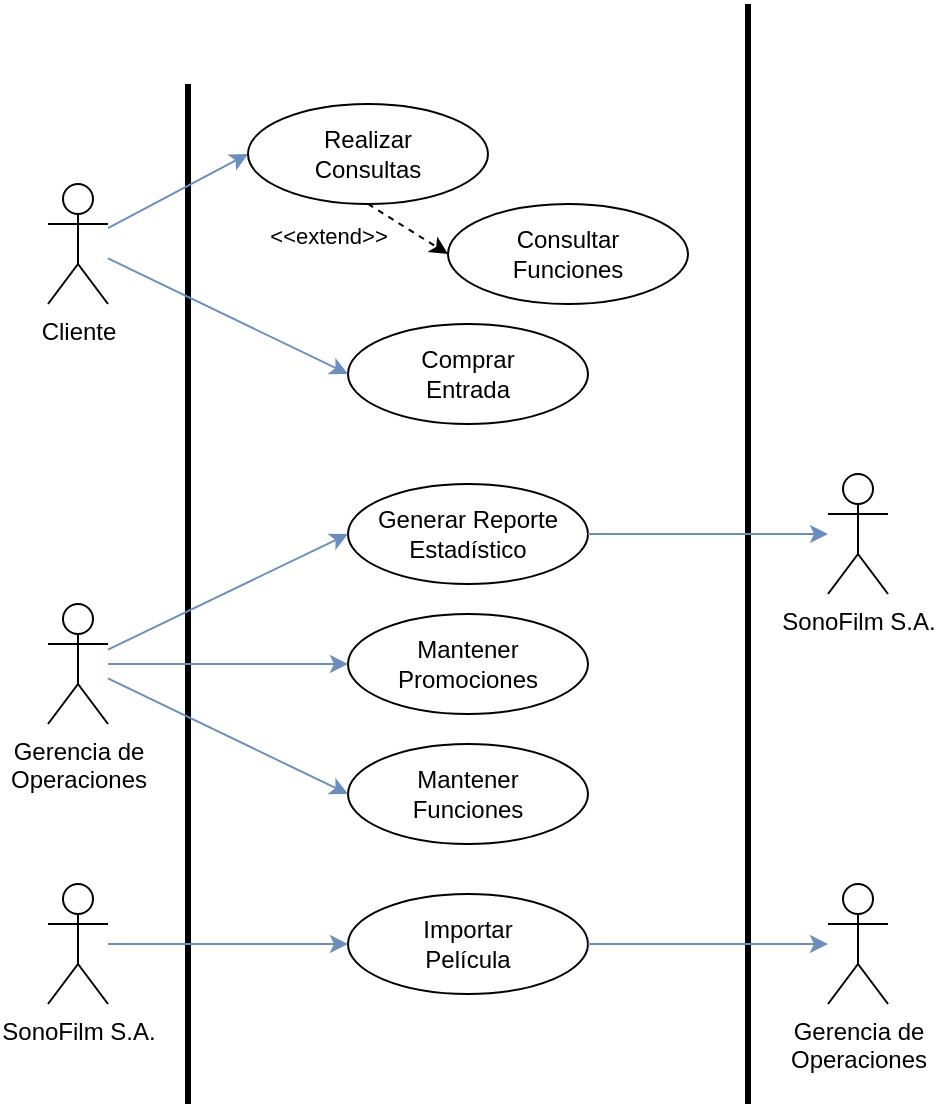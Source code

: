 <mxfile version="14.4.4" type="device"><diagram id="zngwCTSnNqY8AsrBJGvs" name="Page-1"><mxGraphModel dx="1528" dy="718" grid="1" gridSize="10" guides="1" tooltips="1" connect="1" arrows="1" fold="1" page="1" pageScale="1" pageWidth="850" pageHeight="1100" math="0" shadow="0"><root><mxCell id="0"/><mxCell id="1" parent="0"/><mxCell id="RLjeAVOQxVMwUplg_oB_-1" value="" style="endArrow=none;html=1;strokeWidth=3;" parent="1" edge="1"><mxGeometry width="50" height="50" relative="1" as="geometry"><mxPoint x="160" y="690" as="sourcePoint"/><mxPoint x="160" y="180" as="targetPoint"/></mxGeometry></mxCell><mxCell id="RLjeAVOQxVMwUplg_oB_-2" value="" style="endArrow=none;html=1;strokeWidth=3;" parent="1" edge="1"><mxGeometry width="50" height="50" relative="1" as="geometry"><mxPoint x="440" y="690" as="sourcePoint"/><mxPoint x="440" y="140" as="targetPoint"/></mxGeometry></mxCell><mxCell id="FO03GXQRDB308TkfoNal-1" value="Mantener Promociones" style="ellipse;whiteSpace=wrap;html=1;strokeWidth=1;fontSize=12;" vertex="1" parent="1"><mxGeometry x="240" y="445" width="120" height="50" as="geometry"/></mxCell><mxCell id="FO03GXQRDB308TkfoNal-2" value="Mantener&lt;br&gt;Funciones" style="ellipse;whiteSpace=wrap;html=1;strokeWidth=1;fontSize=12;" vertex="1" parent="1"><mxGeometry x="240" y="510" width="120" height="50" as="geometry"/></mxCell><mxCell id="FO03GXQRDB308TkfoNal-3" value="Importar&lt;br&gt;Película" style="ellipse;whiteSpace=wrap;html=1;strokeWidth=1;fontSize=12;" vertex="1" parent="1"><mxGeometry x="240" y="585" width="120" height="50" as="geometry"/></mxCell><mxCell id="FO03GXQRDB308TkfoNal-8" value="Gerencia de&lt;br&gt;Operaciones" style="shape=umlActor;verticalLabelPosition=bottom;verticalAlign=top;html=1;outlineConnect=0;" vertex="1" parent="1"><mxGeometry x="90" y="440" width="30" height="60" as="geometry"/></mxCell><mxCell id="FO03GXQRDB308TkfoNal-9" value="" style="endArrow=classic;html=1;strokeWidth=1;fontSize=14;fillColor=#dae8fc;strokeColor=#6c8ebf;entryX=0;entryY=0.5;entryDx=0;entryDy=0;" edge="1" parent="1" source="FO03GXQRDB308TkfoNal-8" target="FO03GXQRDB308TkfoNal-1"><mxGeometry width="50" height="50" relative="1" as="geometry"><mxPoint x="140" y="545.002" as="sourcePoint"/><mxPoint x="220.0" y="528.16" as="targetPoint"/></mxGeometry></mxCell><mxCell id="FO03GXQRDB308TkfoNal-10" value="" style="endArrow=classic;html=1;strokeWidth=1;fontSize=14;fillColor=#dae8fc;strokeColor=#6c8ebf;entryX=0;entryY=0.5;entryDx=0;entryDy=0;" edge="1" parent="1" source="FO03GXQRDB308TkfoNal-8" target="FO03GXQRDB308TkfoNal-2"><mxGeometry width="50" height="50" relative="1" as="geometry"><mxPoint x="130" y="548.4" as="sourcePoint"/><mxPoint x="240" y="500" as="targetPoint"/></mxGeometry></mxCell><mxCell id="FO03GXQRDB308TkfoNal-11" value="" style="endArrow=classic;html=1;strokeWidth=1;fontSize=14;fillColor=#dae8fc;strokeColor=#6c8ebf;entryX=0;entryY=0.5;entryDx=0;entryDy=0;" edge="1" parent="1" source="FO03GXQRDB308TkfoNal-23" target="FO03GXQRDB308TkfoNal-3"><mxGeometry width="50" height="50" relative="1" as="geometry"><mxPoint x="140" y="610" as="sourcePoint"/><mxPoint x="250" y="510" as="targetPoint"/></mxGeometry></mxCell><mxCell id="FO03GXQRDB308TkfoNal-16" value="Comprar&lt;br&gt;Entrada" style="ellipse;whiteSpace=wrap;html=1;strokeWidth=1;fontSize=12;" vertex="1" parent="1"><mxGeometry x="240" y="300" width="120" height="50" as="geometry"/></mxCell><mxCell id="FO03GXQRDB308TkfoNal-17" value="Generar Reporte Estadístico" style="ellipse;whiteSpace=wrap;html=1;strokeWidth=1;fontSize=12;" vertex="1" parent="1"><mxGeometry x="240" y="380" width="120" height="50" as="geometry"/></mxCell><mxCell id="FO03GXQRDB308TkfoNal-19" value="" style="endArrow=classic;html=1;strokeWidth=1;fontSize=14;fillColor=#dae8fc;strokeColor=#6c8ebf;entryX=0;entryY=0.5;entryDx=0;entryDy=0;" edge="1" parent="1" source="FO03GXQRDB308TkfoNal-31" target="FO03GXQRDB308TkfoNal-16"><mxGeometry width="50" height="50" relative="1" as="geometry"><mxPoint x="120" y="310" as="sourcePoint"/><mxPoint x="240" y="220" as="targetPoint"/></mxGeometry></mxCell><mxCell id="FO03GXQRDB308TkfoNal-21" value="" style="endArrow=classic;html=1;strokeWidth=1;fontSize=14;fillColor=#dae8fc;strokeColor=#6c8ebf;entryX=0;entryY=0.5;entryDx=0;entryDy=0;" edge="1" parent="1" source="FO03GXQRDB308TkfoNal-8" target="FO03GXQRDB308TkfoNal-17"><mxGeometry width="50" height="50" relative="1" as="geometry"><mxPoint x="140" y="195" as="sourcePoint"/><mxPoint x="250" y="195" as="targetPoint"/></mxGeometry></mxCell><mxCell id="FO03GXQRDB308TkfoNal-22" value="" style="endArrow=classic;html=1;strokeWidth=1;fontSize=14;fillColor=#dae8fc;strokeColor=#6c8ebf;exitX=1;exitY=0.5;exitDx=0;exitDy=0;" edge="1" parent="1" source="FO03GXQRDB308TkfoNal-17" target="FO03GXQRDB308TkfoNal-24"><mxGeometry width="50" height="50" relative="1" as="geometry"><mxPoint x="470" y="387.8" as="sourcePoint"/><mxPoint x="460" y="400" as="targetPoint"/></mxGeometry></mxCell><mxCell id="FO03GXQRDB308TkfoNal-23" value="SonoFilm S.A." style="shape=umlActor;verticalLabelPosition=bottom;verticalAlign=top;html=1;outlineConnect=0;" vertex="1" parent="1"><mxGeometry x="90" y="580" width="30" height="60" as="geometry"/></mxCell><mxCell id="FO03GXQRDB308TkfoNal-24" value="SonoFilm S.A." style="shape=umlActor;verticalLabelPosition=bottom;verticalAlign=top;html=1;outlineConnect=0;" vertex="1" parent="1"><mxGeometry x="480" y="375" width="30" height="60" as="geometry"/></mxCell><mxCell id="FO03GXQRDB308TkfoNal-31" value="Cliente" style="shape=umlActor;verticalLabelPosition=bottom;verticalAlign=top;html=1;outlineConnect=0;" vertex="1" parent="1"><mxGeometry x="90" y="230" width="30" height="60" as="geometry"/></mxCell><mxCell id="FO03GXQRDB308TkfoNal-32" value="" style="endArrow=classic;html=1;strokeWidth=1;fontSize=14;fillColor=#dae8fc;strokeColor=#6c8ebf;entryX=0;entryY=0.5;entryDx=0;entryDy=0;" edge="1" parent="1" source="FO03GXQRDB308TkfoNal-31" target="FO03GXQRDB308TkfoNal-33"><mxGeometry width="50" height="50" relative="1" as="geometry"><mxPoint x="249.38" y="35" as="sourcePoint"/><mxPoint x="200.0" y="175" as="targetPoint"/></mxGeometry></mxCell><mxCell id="FO03GXQRDB308TkfoNal-42" style="orthogonalLoop=1;jettySize=auto;html=1;exitX=0.5;exitY=1;exitDx=0;exitDy=0;entryX=0;entryY=0.5;entryDx=0;entryDy=0;dashed=1;" edge="1" parent="1" source="FO03GXQRDB308TkfoNal-33" target="FO03GXQRDB308TkfoNal-40"><mxGeometry relative="1" as="geometry"/></mxCell><mxCell id="FO03GXQRDB308TkfoNal-43" value="&amp;lt;&amp;lt;extend&amp;gt;&amp;gt;" style="edgeLabel;html=1;align=center;verticalAlign=middle;resizable=0;points=[];" vertex="1" connectable="0" parent="FO03GXQRDB308TkfoNal-42"><mxGeometry x="0.375" y="2" relative="1" as="geometry"><mxPoint x="-48.62" as="offset"/></mxGeometry></mxCell><mxCell id="FO03GXQRDB308TkfoNal-33" value="Realizar&lt;br&gt;Consultas" style="ellipse;whiteSpace=wrap;html=1;strokeWidth=1;fontSize=12;" vertex="1" parent="1"><mxGeometry x="190" y="190" width="120" height="50" as="geometry"/></mxCell><mxCell id="FO03GXQRDB308TkfoNal-37" value="Gerencia de&lt;br&gt;Operaciones" style="shape=umlActor;verticalLabelPosition=bottom;verticalAlign=top;html=1;outlineConnect=0;" vertex="1" parent="1"><mxGeometry x="480" y="580" width="30" height="60" as="geometry"/></mxCell><mxCell id="FO03GXQRDB308TkfoNal-38" value="" style="endArrow=classic;html=1;strokeWidth=1;fontSize=14;fillColor=#dae8fc;strokeColor=#6c8ebf;exitX=1;exitY=0.5;exitDx=0;exitDy=0;" edge="1" parent="1" source="FO03GXQRDB308TkfoNal-3" target="FO03GXQRDB308TkfoNal-37"><mxGeometry width="50" height="50" relative="1" as="geometry"><mxPoint x="150" y="620" as="sourcePoint"/><mxPoint x="250.0" y="620" as="targetPoint"/></mxGeometry></mxCell><mxCell id="FO03GXQRDB308TkfoNal-40" value="Consultar&lt;br&gt;Funciones" style="ellipse;whiteSpace=wrap;html=1;strokeWidth=1;fontSize=12;" vertex="1" parent="1"><mxGeometry x="290" y="240" width="120" height="50" as="geometry"/></mxCell></root></mxGraphModel></diagram></mxfile>